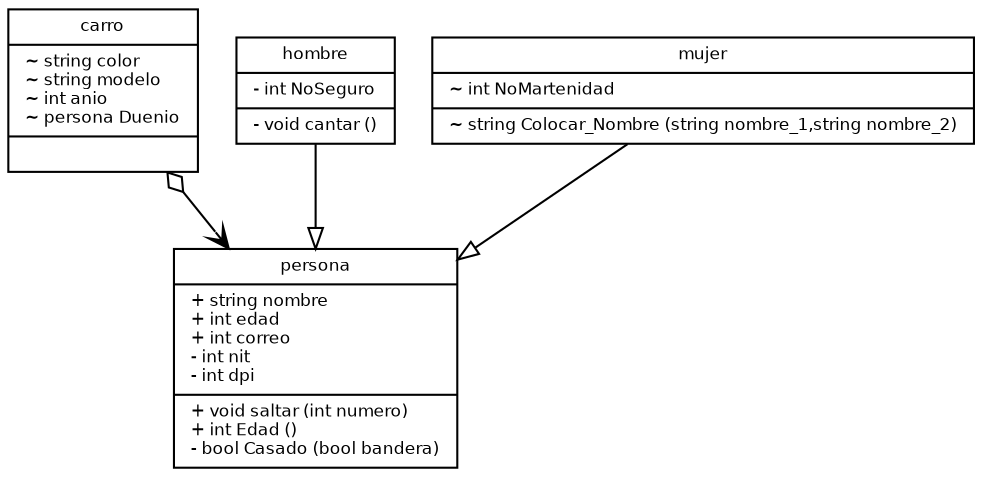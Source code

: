 digraph G{
fontname = "Bitstream Vera Sans" 
fontsize = 9 
node[
fontname = "Bitstream Vera Sans"
fontsize = 8
shape = "record"
]
edge [
fontname = "Bitstream Vera Sans"
fontsize = 8
] 
carro[ label = "{carro| ~ string color\l~ string modelo\l~ int anio\l~ persona Duenio\l| }" ]
hombre[ label = "{hombre| - int NoSeguro\l| - void cantar ()\l}" ]
mujer[ label = "{mujer| ~ int NoMartenidad\l| ~ string Colocar_Nombre (string nombre_1,string nombre_2)\l}" ]
persona[ label = "{persona| + string nombre\l+ int edad\l+ int correo\l- int nit\l- int dpi\l| + void saltar (int numero)\l+ int Edad ()\l- bool Casado (bool bandera)\l}" ]
carro->persona
 [dir=both arrowhead="vee" arrowtail="ediamond"]

hombre->persona [dir=forward arrowhead="empty"]
mujer->persona [dir=forward arrowhead="empty"]

}
